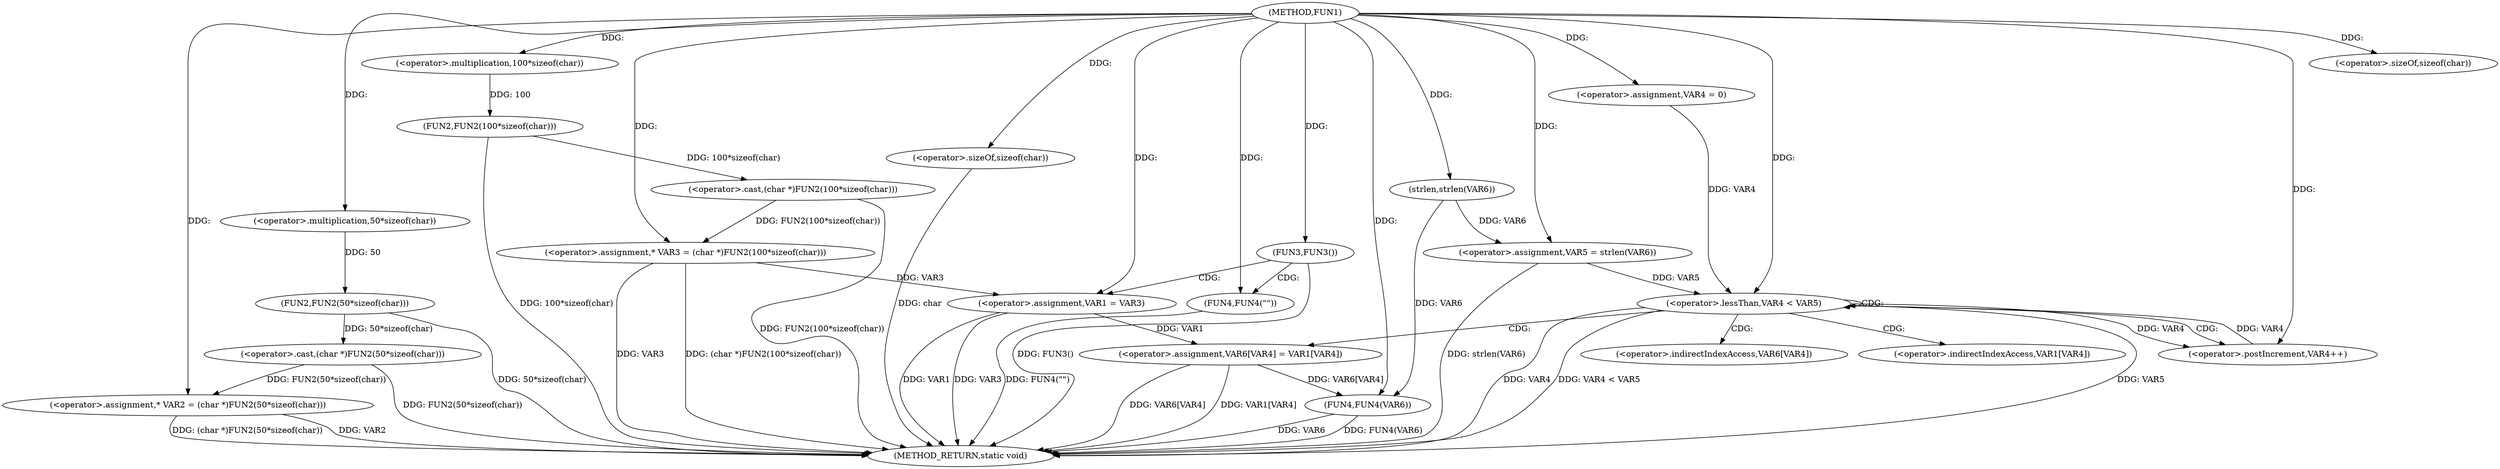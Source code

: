 digraph FUN1 {  
"1000100" [label = "(METHOD,FUN1)" ]
"1000160" [label = "(METHOD_RETURN,static void)" ]
"1000104" [label = "(<operator>.assignment,* VAR2 = (char *)FUN2(50*sizeof(char)))" ]
"1000106" [label = "(<operator>.cast,(char *)FUN2(50*sizeof(char)))" ]
"1000108" [label = "(FUN2,FUN2(50*sizeof(char)))" ]
"1000109" [label = "(<operator>.multiplication,50*sizeof(char))" ]
"1000111" [label = "(<operator>.sizeOf,sizeof(char))" ]
"1000114" [label = "(<operator>.assignment,* VAR3 = (char *)FUN2(100*sizeof(char)))" ]
"1000116" [label = "(<operator>.cast,(char *)FUN2(100*sizeof(char)))" ]
"1000118" [label = "(FUN2,FUN2(100*sizeof(char)))" ]
"1000119" [label = "(<operator>.multiplication,100*sizeof(char))" ]
"1000121" [label = "(<operator>.sizeOf,sizeof(char))" ]
"1000124" [label = "(FUN3,FUN3())" ]
"1000126" [label = "(FUN4,FUN4(\"\"))" ]
"1000130" [label = "(<operator>.assignment,VAR1 = VAR3)" ]
"1000137" [label = "(<operator>.assignment,VAR5 = strlen(VAR6))" ]
"1000139" [label = "(strlen,strlen(VAR6))" ]
"1000142" [label = "(<operator>.assignment,VAR4 = 0)" ]
"1000145" [label = "(<operator>.lessThan,VAR4 < VAR5)" ]
"1000148" [label = "(<operator>.postIncrement,VAR4++)" ]
"1000151" [label = "(<operator>.assignment,VAR6[VAR4] = VAR1[VAR4])" ]
"1000158" [label = "(FUN4,FUN4(VAR6))" ]
"1000152" [label = "(<operator>.indirectIndexAccess,VAR6[VAR4])" ]
"1000155" [label = "(<operator>.indirectIndexAccess,VAR1[VAR4])" ]
  "1000158" -> "1000160"  [ label = "DDG: VAR6"] 
  "1000106" -> "1000160"  [ label = "DDG: FUN2(50*sizeof(char))"] 
  "1000104" -> "1000160"  [ label = "DDG: VAR2"] 
  "1000151" -> "1000160"  [ label = "DDG: VAR6[VAR4]"] 
  "1000116" -> "1000160"  [ label = "DDG: FUN2(100*sizeof(char))"] 
  "1000118" -> "1000160"  [ label = "DDG: 100*sizeof(char)"] 
  "1000145" -> "1000160"  [ label = "DDG: VAR4"] 
  "1000126" -> "1000160"  [ label = "DDG: FUN4(\"\")"] 
  "1000130" -> "1000160"  [ label = "DDG: VAR3"] 
  "1000137" -> "1000160"  [ label = "DDG: strlen(VAR6)"] 
  "1000151" -> "1000160"  [ label = "DDG: VAR1[VAR4]"] 
  "1000158" -> "1000160"  [ label = "DDG: FUN4(VAR6)"] 
  "1000114" -> "1000160"  [ label = "DDG: VAR3"] 
  "1000121" -> "1000160"  [ label = "DDG: char"] 
  "1000145" -> "1000160"  [ label = "DDG: VAR4 < VAR5"] 
  "1000145" -> "1000160"  [ label = "DDG: VAR5"] 
  "1000114" -> "1000160"  [ label = "DDG: (char *)FUN2(100*sizeof(char))"] 
  "1000104" -> "1000160"  [ label = "DDG: (char *)FUN2(50*sizeof(char))"] 
  "1000108" -> "1000160"  [ label = "DDG: 50*sizeof(char)"] 
  "1000130" -> "1000160"  [ label = "DDG: VAR1"] 
  "1000124" -> "1000160"  [ label = "DDG: FUN3()"] 
  "1000106" -> "1000104"  [ label = "DDG: FUN2(50*sizeof(char))"] 
  "1000100" -> "1000104"  [ label = "DDG: "] 
  "1000108" -> "1000106"  [ label = "DDG: 50*sizeof(char)"] 
  "1000109" -> "1000108"  [ label = "DDG: 50"] 
  "1000100" -> "1000109"  [ label = "DDG: "] 
  "1000100" -> "1000111"  [ label = "DDG: "] 
  "1000116" -> "1000114"  [ label = "DDG: FUN2(100*sizeof(char))"] 
  "1000100" -> "1000114"  [ label = "DDG: "] 
  "1000118" -> "1000116"  [ label = "DDG: 100*sizeof(char)"] 
  "1000119" -> "1000118"  [ label = "DDG: 100"] 
  "1000100" -> "1000119"  [ label = "DDG: "] 
  "1000100" -> "1000121"  [ label = "DDG: "] 
  "1000100" -> "1000124"  [ label = "DDG: "] 
  "1000100" -> "1000126"  [ label = "DDG: "] 
  "1000114" -> "1000130"  [ label = "DDG: VAR3"] 
  "1000100" -> "1000130"  [ label = "DDG: "] 
  "1000139" -> "1000137"  [ label = "DDG: VAR6"] 
  "1000100" -> "1000137"  [ label = "DDG: "] 
  "1000100" -> "1000139"  [ label = "DDG: "] 
  "1000100" -> "1000142"  [ label = "DDG: "] 
  "1000148" -> "1000145"  [ label = "DDG: VAR4"] 
  "1000142" -> "1000145"  [ label = "DDG: VAR4"] 
  "1000100" -> "1000145"  [ label = "DDG: "] 
  "1000137" -> "1000145"  [ label = "DDG: VAR5"] 
  "1000145" -> "1000148"  [ label = "DDG: VAR4"] 
  "1000100" -> "1000148"  [ label = "DDG: "] 
  "1000130" -> "1000151"  [ label = "DDG: VAR1"] 
  "1000139" -> "1000158"  [ label = "DDG: VAR6"] 
  "1000151" -> "1000158"  [ label = "DDG: VAR6[VAR4]"] 
  "1000100" -> "1000158"  [ label = "DDG: "] 
  "1000124" -> "1000130"  [ label = "CDG: "] 
  "1000124" -> "1000126"  [ label = "CDG: "] 
  "1000145" -> "1000155"  [ label = "CDG: "] 
  "1000145" -> "1000151"  [ label = "CDG: "] 
  "1000145" -> "1000145"  [ label = "CDG: "] 
  "1000145" -> "1000152"  [ label = "CDG: "] 
  "1000145" -> "1000148"  [ label = "CDG: "] 
}
